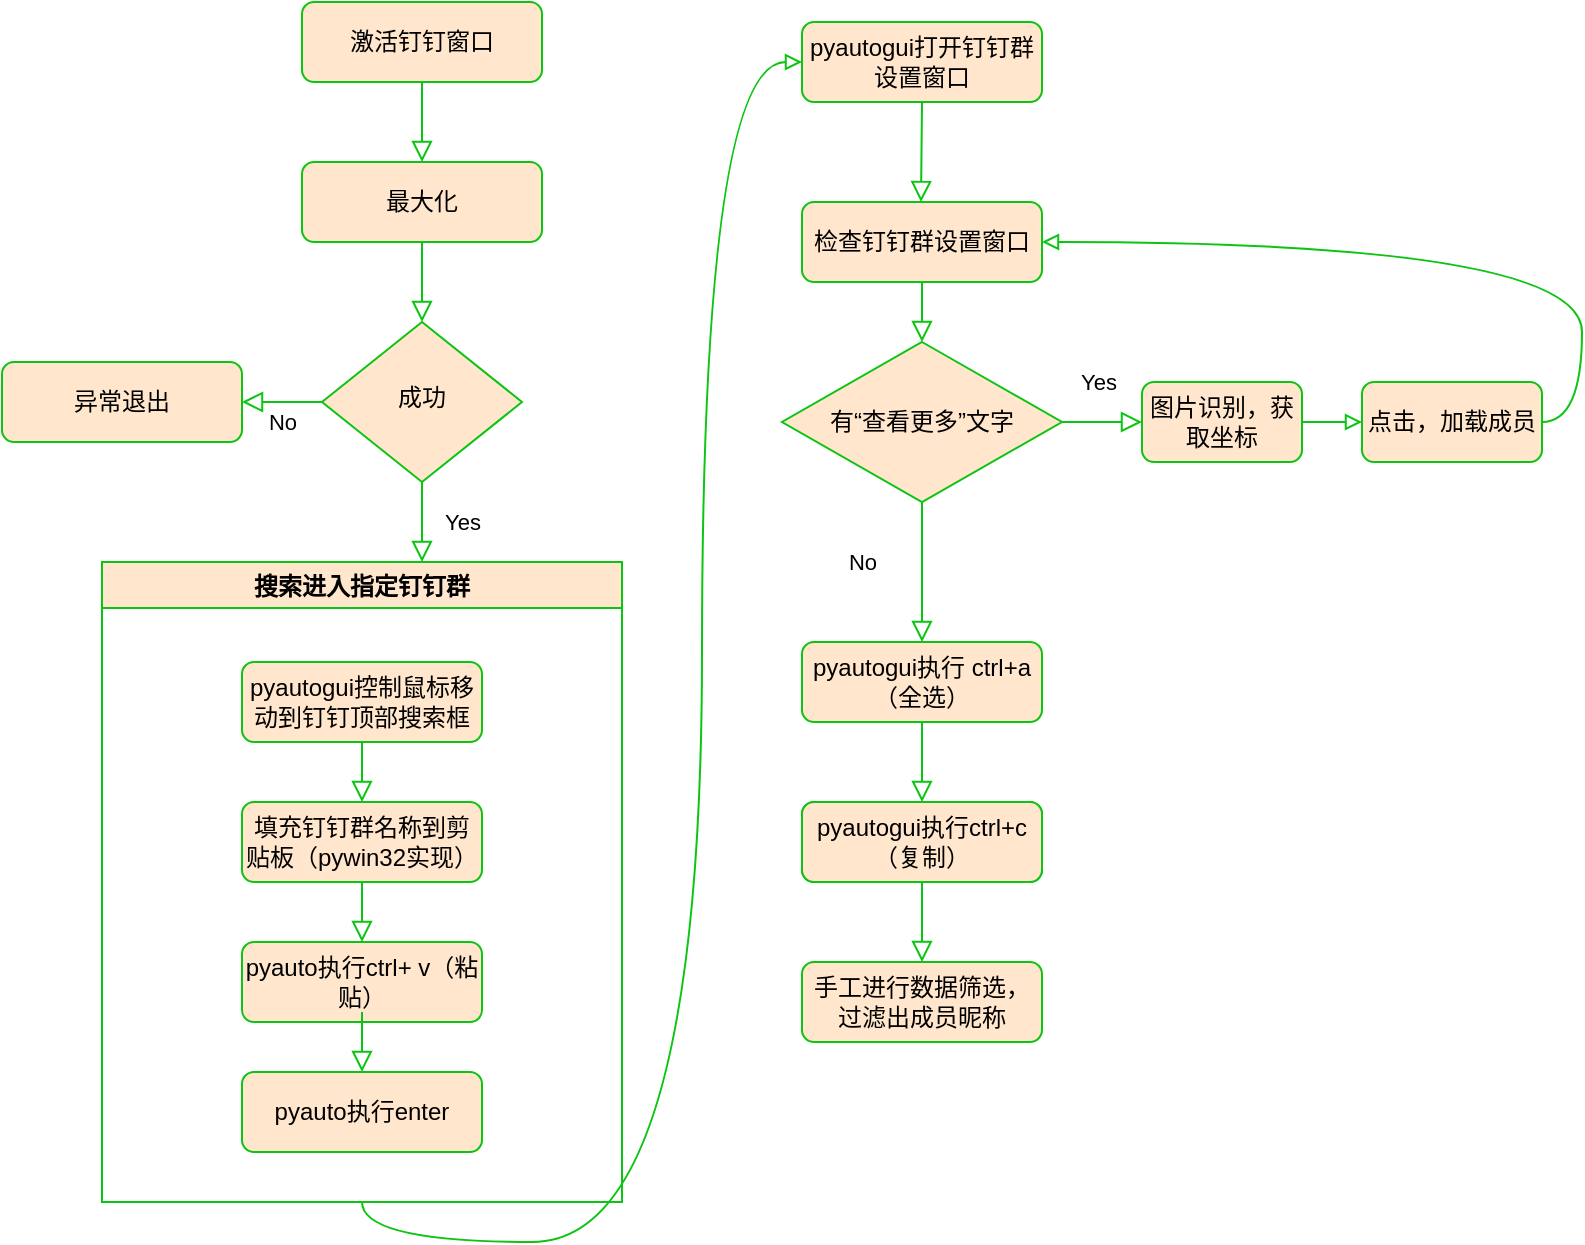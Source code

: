 <mxfile version="20.3.0" type="device"><diagram id="C5RBs43oDa-KdzZeNtuy" name="Page-1"><mxGraphModel dx="1038" dy="649" grid="1" gridSize="10" guides="1" tooltips="1" connect="1" arrows="1" fold="1" page="0" pageScale="1" pageWidth="827" pageHeight="1169" math="0" shadow="0"><root><mxCell id="WIyWlLk6GJQsqaUBKTNV-0"/><mxCell id="WIyWlLk6GJQsqaUBKTNV-1" parent="WIyWlLk6GJQsqaUBKTNV-0"/><mxCell id="WIyWlLk6GJQsqaUBKTNV-2" value="" style="rounded=0;html=1;jettySize=auto;orthogonalLoop=1;fontSize=11;endArrow=block;endFill=0;endSize=8;strokeWidth=1;shadow=0;labelBackgroundColor=none;edgeStyle=orthogonalEdgeStyle;fillColor=#ffe6cc;strokeColor=#0CC412;curved=1;" parent="WIyWlLk6GJQsqaUBKTNV-1" source="WIyWlLk6GJQsqaUBKTNV-3" target="WIyWlLk6GJQsqaUBKTNV-6" edge="1"><mxGeometry relative="1" as="geometry"/></mxCell><mxCell id="j9AFv2msmY5lPIu4VhPT-46" style="edgeStyle=orthogonalEdgeStyle;rounded=0;orthogonalLoop=1;jettySize=auto;html=1;entryX=1;entryY=0.5;entryDx=0;entryDy=0;fillColor=#ffe6cc;strokeColor=#0CC412;endArrow=block;endFill=0;curved=1;" parent="WIyWlLk6GJQsqaUBKTNV-1" source="j9AFv2msmY5lPIu4VhPT-49" target="j9AFv2msmY5lPIu4VhPT-31" edge="1"><mxGeometry relative="1" as="geometry"><mxPoint x="730" y="122" as="targetPoint"/><mxPoint x="840" y="192" as="sourcePoint"/><Array as="points"><mxPoint x="800" y="222"/><mxPoint x="800" y="132"/></Array></mxGeometry></mxCell><mxCell id="WIyWlLk6GJQsqaUBKTNV-3" value="最大化" style="rounded=1;whiteSpace=wrap;html=1;fontSize=12;glass=0;strokeWidth=1;shadow=0;fillColor=#ffe6cc;strokeColor=#0CC412;" parent="WIyWlLk6GJQsqaUBKTNV-1" vertex="1"><mxGeometry x="160" y="92" width="120" height="40" as="geometry"/></mxCell><mxCell id="WIyWlLk6GJQsqaUBKTNV-4" value="Yes" style="rounded=0;html=1;jettySize=auto;orthogonalLoop=1;fontSize=11;endArrow=block;endFill=0;endSize=8;strokeWidth=1;shadow=0;labelBackgroundColor=none;edgeStyle=orthogonalEdgeStyle;fillColor=#ffe6cc;strokeColor=#0CC412;curved=1;" parent="WIyWlLk6GJQsqaUBKTNV-1" source="WIyWlLk6GJQsqaUBKTNV-6" edge="1"><mxGeometry y="20" relative="1" as="geometry"><mxPoint as="offset"/><mxPoint x="220" y="292" as="targetPoint"/></mxGeometry></mxCell><mxCell id="WIyWlLk6GJQsqaUBKTNV-5" value="No" style="edgeStyle=orthogonalEdgeStyle;rounded=0;html=1;jettySize=auto;orthogonalLoop=1;fontSize=11;endArrow=block;endFill=0;endSize=8;strokeWidth=1;shadow=0;labelBackgroundColor=none;fillColor=#ffe6cc;strokeColor=#0CC412;curved=1;" parent="WIyWlLk6GJQsqaUBKTNV-1" source="WIyWlLk6GJQsqaUBKTNV-6" target="WIyWlLk6GJQsqaUBKTNV-7" edge="1"><mxGeometry y="10" relative="1" as="geometry"><mxPoint as="offset"/></mxGeometry></mxCell><mxCell id="WIyWlLk6GJQsqaUBKTNV-6" value="成功" style="rhombus;whiteSpace=wrap;html=1;shadow=0;fontFamily=Helvetica;fontSize=12;align=center;strokeWidth=1;spacing=6;spacingTop=-4;fillColor=#ffe6cc;strokeColor=#0CC412;" parent="WIyWlLk6GJQsqaUBKTNV-1" vertex="1"><mxGeometry x="170" y="172" width="100" height="80" as="geometry"/></mxCell><mxCell id="WIyWlLk6GJQsqaUBKTNV-7" value="异常退出" style="rounded=1;whiteSpace=wrap;html=1;fontSize=12;glass=0;strokeWidth=1;shadow=0;fillColor=#ffe6cc;strokeColor=#0CC412;" parent="WIyWlLk6GJQsqaUBKTNV-1" vertex="1"><mxGeometry x="10" y="192" width="120" height="40" as="geometry"/></mxCell><mxCell id="j9AFv2msmY5lPIu4VhPT-0" value="激活钉钉窗口" style="rounded=1;whiteSpace=wrap;html=1;fontSize=12;glass=0;strokeWidth=1;shadow=0;fillColor=#ffe6cc;strokeColor=#0CC412;" parent="WIyWlLk6GJQsqaUBKTNV-1" vertex="1"><mxGeometry x="160" y="12" width="120" height="40" as="geometry"/></mxCell><mxCell id="j9AFv2msmY5lPIu4VhPT-5" value="" style="rounded=0;html=1;jettySize=auto;orthogonalLoop=1;fontSize=11;endArrow=block;endFill=0;endSize=8;strokeWidth=1;shadow=0;labelBackgroundColor=none;edgeStyle=orthogonalEdgeStyle;exitX=0.5;exitY=1;exitDx=0;exitDy=0;entryX=0.5;entryY=0;entryDx=0;entryDy=0;fillColor=#ffe6cc;strokeColor=#0CC412;curved=1;" parent="WIyWlLk6GJQsqaUBKTNV-1" source="j9AFv2msmY5lPIu4VhPT-0" target="WIyWlLk6GJQsqaUBKTNV-3" edge="1"><mxGeometry relative="1" as="geometry"><mxPoint x="210" y="62" as="sourcePoint"/><mxPoint x="330" y="32" as="targetPoint"/></mxGeometry></mxCell><mxCell id="j9AFv2msmY5lPIu4VhPT-26" style="edgeStyle=orthogonalEdgeStyle;rounded=0;orthogonalLoop=1;jettySize=auto;html=1;exitX=0.5;exitY=1;exitDx=0;exitDy=0;entryX=0;entryY=0.5;entryDx=0;entryDy=0;fillColor=#ffe6cc;strokeColor=#0CC412;endArrow=block;endFill=0;curved=1;" parent="WIyWlLk6GJQsqaUBKTNV-1" source="j9AFv2msmY5lPIu4VhPT-7" target="j9AFv2msmY5lPIu4VhPT-29" edge="1"><mxGeometry relative="1" as="geometry"><mxPoint x="420" y="42" as="targetPoint"/><Array as="points"><mxPoint x="190" y="632"/><mxPoint x="360" y="632"/><mxPoint x="360" y="42"/></Array></mxGeometry></mxCell><mxCell id="j9AFv2msmY5lPIu4VhPT-7" value="搜索进入指定钉钉群" style="swimlane;fillColor=#ffe6cc;strokeColor=#0CC412;" parent="WIyWlLk6GJQsqaUBKTNV-1" vertex="1"><mxGeometry x="60" y="292" width="260" height="320" as="geometry"/></mxCell><mxCell id="WIyWlLk6GJQsqaUBKTNV-11" value="pyautogui控制鼠标移动到钉钉顶部搜索框" style="rounded=1;whiteSpace=wrap;html=1;fontSize=12;glass=0;strokeWidth=1;shadow=0;fillColor=#ffe6cc;strokeColor=#0CC412;" parent="j9AFv2msmY5lPIu4VhPT-7" vertex="1"><mxGeometry x="70" y="50" width="120" height="40" as="geometry"/></mxCell><mxCell id="j9AFv2msmY5lPIu4VhPT-9" value="填充钉钉群名称到剪贴板（pywin32实现）" style="rounded=1;whiteSpace=wrap;html=1;fillColor=#ffe6cc;strokeColor=#0CC412;" parent="j9AFv2msmY5lPIu4VhPT-7" vertex="1"><mxGeometry x="70" y="120" width="120" height="40" as="geometry"/></mxCell><mxCell id="j9AFv2msmY5lPIu4VhPT-12" value="" style="rounded=0;html=1;jettySize=auto;orthogonalLoop=1;fontSize=11;endArrow=block;endFill=0;endSize=8;strokeWidth=1;shadow=0;labelBackgroundColor=none;edgeStyle=orthogonalEdgeStyle;exitX=0.5;exitY=1;exitDx=0;exitDy=0;entryX=0.5;entryY=0;entryDx=0;entryDy=0;fillColor=#ffe6cc;strokeColor=#0CC412;curved=1;" parent="j9AFv2msmY5lPIu4VhPT-7" source="WIyWlLk6GJQsqaUBKTNV-11" target="j9AFv2msmY5lPIu4VhPT-9" edge="1"><mxGeometry relative="1" as="geometry"><mxPoint x="130" y="-150" as="sourcePoint"/><mxPoint x="130" y="-110" as="targetPoint"/></mxGeometry></mxCell><mxCell id="j9AFv2msmY5lPIu4VhPT-17" value="pyauto执行ctrl+ v（粘贴）" style="rounded=1;whiteSpace=wrap;html=1;fillColor=#ffe6cc;strokeColor=#0CC412;" parent="j9AFv2msmY5lPIu4VhPT-7" vertex="1"><mxGeometry x="70" y="190" width="120" height="40" as="geometry"/></mxCell><mxCell id="j9AFv2msmY5lPIu4VhPT-18" value="" style="rounded=0;html=1;jettySize=auto;orthogonalLoop=1;fontSize=11;endArrow=block;endFill=0;endSize=8;strokeWidth=1;shadow=0;labelBackgroundColor=none;edgeStyle=orthogonalEdgeStyle;exitX=0.5;exitY=1;exitDx=0;exitDy=0;entryX=0.5;entryY=0;entryDx=0;entryDy=0;fillColor=#ffe6cc;strokeColor=#0CC412;curved=1;" parent="j9AFv2msmY5lPIu4VhPT-7" target="j9AFv2msmY5lPIu4VhPT-17" edge="1"><mxGeometry relative="1" as="geometry"><mxPoint x="130" y="160" as="sourcePoint"/><mxPoint y="-330" as="targetPoint"/></mxGeometry></mxCell><mxCell id="j9AFv2msmY5lPIu4VhPT-22" value="pyauto执行enter" style="rounded=1;whiteSpace=wrap;html=1;fillColor=#ffe6cc;strokeColor=#0CC412;" parent="j9AFv2msmY5lPIu4VhPT-7" vertex="1"><mxGeometry x="70" y="255" width="120" height="40" as="geometry"/></mxCell><mxCell id="j9AFv2msmY5lPIu4VhPT-23" value="" style="rounded=0;html=1;jettySize=auto;orthogonalLoop=1;fontSize=11;endArrow=block;endFill=0;endSize=8;strokeWidth=1;shadow=0;labelBackgroundColor=none;edgeStyle=orthogonalEdgeStyle;exitX=0.5;exitY=1;exitDx=0;exitDy=0;entryX=0.5;entryY=0;entryDx=0;entryDy=0;fillColor=#ffe6cc;strokeColor=#0CC412;curved=1;" parent="j9AFv2msmY5lPIu4VhPT-7" target="j9AFv2msmY5lPIu4VhPT-22" edge="1"><mxGeometry relative="1" as="geometry"><mxPoint x="130" y="225" as="sourcePoint"/><mxPoint x="-130" y="-555" as="targetPoint"/></mxGeometry></mxCell><mxCell id="j9AFv2msmY5lPIu4VhPT-29" value="pyautogui打开钉钉群设置窗口" style="rounded=1;whiteSpace=wrap;html=1;fontSize=12;glass=0;strokeWidth=1;shadow=0;fillColor=#ffe6cc;strokeColor=#0CC412;" parent="WIyWlLk6GJQsqaUBKTNV-1" vertex="1"><mxGeometry x="410" y="22" width="120" height="40" as="geometry"/></mxCell><mxCell id="j9AFv2msmY5lPIu4VhPT-31" value="检查钉钉群设置窗口" style="rounded=1;whiteSpace=wrap;html=1;fontSize=12;glass=0;strokeWidth=1;shadow=0;fillColor=#ffe6cc;strokeColor=#0CC412;" parent="WIyWlLk6GJQsqaUBKTNV-1" vertex="1"><mxGeometry x="410" y="112" width="120" height="40" as="geometry"/></mxCell><mxCell id="j9AFv2msmY5lPIu4VhPT-35" value="有“查看更多”文字" style="rhombus;whiteSpace=wrap;html=1;fillColor=#ffe6cc;strokeColor=#0CC412;" parent="WIyWlLk6GJQsqaUBKTNV-1" vertex="1"><mxGeometry x="400" y="182" width="140" height="80" as="geometry"/></mxCell><mxCell id="j9AFv2msmY5lPIu4VhPT-36" value="Yes" style="rounded=0;html=1;jettySize=auto;orthogonalLoop=1;fontSize=11;endArrow=block;endFill=0;endSize=8;strokeWidth=1;shadow=0;labelBackgroundColor=none;edgeStyle=orthogonalEdgeStyle;entryX=0;entryY=0.5;entryDx=0;entryDy=0;exitX=1;exitY=0.5;exitDx=0;exitDy=0;fillColor=#ffe6cc;strokeColor=#0CC412;curved=1;" parent="WIyWlLk6GJQsqaUBKTNV-1" source="j9AFv2msmY5lPIu4VhPT-35" target="j9AFv2msmY5lPIu4VhPT-42" edge="1"><mxGeometry x="-0.111" y="20" relative="1" as="geometry"><mxPoint as="offset"/><mxPoint x="530" y="222" as="sourcePoint"/><mxPoint x="420" y="332" as="targetPoint"/></mxGeometry></mxCell><mxCell id="j9AFv2msmY5lPIu4VhPT-50" value="" style="edgeStyle=orthogonalEdgeStyle;rounded=0;orthogonalLoop=1;jettySize=auto;html=1;fillColor=#ffe6cc;strokeColor=#0CC412;endArrow=block;endFill=0;curved=1;" parent="WIyWlLk6GJQsqaUBKTNV-1" source="j9AFv2msmY5lPIu4VhPT-42" target="j9AFv2msmY5lPIu4VhPT-49" edge="1"><mxGeometry relative="1" as="geometry"/></mxCell><mxCell id="j9AFv2msmY5lPIu4VhPT-42" value="图片识别，获取坐标" style="rounded=1;whiteSpace=wrap;html=1;fontSize=12;glass=0;strokeWidth=1;shadow=0;fillColor=#ffe6cc;strokeColor=#0CC412;" parent="WIyWlLk6GJQsqaUBKTNV-1" vertex="1"><mxGeometry x="580" y="202" width="80" height="40" as="geometry"/></mxCell><mxCell id="j9AFv2msmY5lPIu4VhPT-44" value="No" style="edgeStyle=orthogonalEdgeStyle;rounded=0;html=1;jettySize=auto;orthogonalLoop=1;fontSize=11;endArrow=block;endFill=0;endSize=8;strokeWidth=1;shadow=0;labelBackgroundColor=none;exitX=0.5;exitY=1;exitDx=0;exitDy=0;fillColor=#ffe6cc;strokeColor=#0CC412;curved=1;" parent="WIyWlLk6GJQsqaUBKTNV-1" source="j9AFv2msmY5lPIu4VhPT-35" edge="1"><mxGeometry x="-0.143" y="-30" relative="1" as="geometry"><mxPoint as="offset"/><mxPoint x="370" y="332" as="sourcePoint"/><mxPoint x="470" y="332" as="targetPoint"/><Array as="points"><mxPoint x="470" y="282"/><mxPoint x="470" y="282"/></Array></mxGeometry></mxCell><mxCell id="j9AFv2msmY5lPIu4VhPT-49" value="点击，加载成员" style="rounded=1;whiteSpace=wrap;html=1;fontSize=12;glass=0;strokeWidth=1;shadow=0;fillColor=#ffe6cc;strokeColor=#0CC412;" parent="WIyWlLk6GJQsqaUBKTNV-1" vertex="1"><mxGeometry x="690" y="202" width="90" height="40" as="geometry"/></mxCell><mxCell id="j9AFv2msmY5lPIu4VhPT-52" value="pyautogui执行 ctrl+a（全选）" style="rounded=1;whiteSpace=wrap;html=1;fontSize=12;glass=0;strokeWidth=1;shadow=0;fillColor=#ffe6cc;strokeColor=#0CC412;" parent="WIyWlLk6GJQsqaUBKTNV-1" vertex="1"><mxGeometry x="410" y="332" width="120" height="40" as="geometry"/></mxCell><mxCell id="j9AFv2msmY5lPIu4VhPT-53" value="pyautogui执行ctrl+c（复制）" style="rounded=1;whiteSpace=wrap;html=1;fontSize=12;glass=0;strokeWidth=1;shadow=0;fillColor=#ffe6cc;strokeColor=#0CC412;" parent="WIyWlLk6GJQsqaUBKTNV-1" vertex="1"><mxGeometry x="410" y="412" width="120" height="40" as="geometry"/></mxCell><mxCell id="j9AFv2msmY5lPIu4VhPT-55" value="" style="rounded=0;html=1;jettySize=auto;orthogonalLoop=1;fontSize=11;endArrow=block;endFill=0;endSize=8;strokeWidth=1;shadow=0;labelBackgroundColor=none;edgeStyle=orthogonalEdgeStyle;exitX=0.5;exitY=1;exitDx=0;exitDy=0;entryX=0.5;entryY=0;entryDx=0;entryDy=0;fillColor=#ffe6cc;strokeColor=#0CC412;curved=1;" parent="WIyWlLk6GJQsqaUBKTNV-1" source="j9AFv2msmY5lPIu4VhPT-52" target="j9AFv2msmY5lPIu4VhPT-53" edge="1"><mxGeometry relative="1" as="geometry"><mxPoint x="230" y="142" as="sourcePoint"/><mxPoint x="230" y="182" as="targetPoint"/></mxGeometry></mxCell><mxCell id="j9AFv2msmY5lPIu4VhPT-58" value="pyautogui执行ctrl+c（复制）" style="rounded=1;whiteSpace=wrap;html=1;fontSize=12;glass=0;strokeWidth=1;shadow=0;fillColor=#ffe6cc;strokeColor=#0CC412;" parent="WIyWlLk6GJQsqaUBKTNV-1" vertex="1"><mxGeometry x="410" y="412" width="120" height="40" as="geometry"/></mxCell><mxCell id="j9AFv2msmY5lPIu4VhPT-59" value="手工进行数据筛选，过滤出成员昵称" style="rounded=1;whiteSpace=wrap;html=1;fontSize=12;glass=0;strokeWidth=1;shadow=0;fillColor=#ffe6cc;strokeColor=#0CC412;" parent="WIyWlLk6GJQsqaUBKTNV-1" vertex="1"><mxGeometry x="410" y="492" width="120" height="40" as="geometry"/></mxCell><mxCell id="j9AFv2msmY5lPIu4VhPT-60" value="" style="rounded=0;html=1;jettySize=auto;orthogonalLoop=1;fontSize=11;endArrow=block;endFill=0;endSize=8;strokeWidth=1;shadow=0;labelBackgroundColor=none;edgeStyle=orthogonalEdgeStyle;exitX=0.5;exitY=1;exitDx=0;exitDy=0;entryX=0.5;entryY=0;entryDx=0;entryDy=0;fillColor=#ffe6cc;strokeColor=#0CC412;curved=1;" parent="WIyWlLk6GJQsqaUBKTNV-1" source="j9AFv2msmY5lPIu4VhPT-58" target="j9AFv2msmY5lPIu4VhPT-59" edge="1"><mxGeometry relative="1" as="geometry"><mxPoint x="480" y="382" as="sourcePoint"/><mxPoint x="480" y="422" as="targetPoint"/></mxGeometry></mxCell><mxCell id="j9AFv2msmY5lPIu4VhPT-65" value="" style="rounded=0;html=1;jettySize=auto;orthogonalLoop=1;fontSize=11;endArrow=block;endFill=0;endSize=8;strokeWidth=1;shadow=0;labelBackgroundColor=none;edgeStyle=orthogonalEdgeStyle;exitX=0.5;exitY=1;exitDx=0;exitDy=0;fillColor=#ffe6cc;strokeColor=#0CC412;curved=1;" parent="WIyWlLk6GJQsqaUBKTNV-1" source="j9AFv2msmY5lPIu4VhPT-31" edge="1"><mxGeometry relative="1" as="geometry"><mxPoint x="480" y="462" as="sourcePoint"/><mxPoint x="470" y="182" as="targetPoint"/></mxGeometry></mxCell><mxCell id="j9AFv2msmY5lPIu4VhPT-66" value="" style="rounded=0;html=1;jettySize=auto;orthogonalLoop=1;fontSize=11;endArrow=block;endFill=0;endSize=8;strokeWidth=1;shadow=0;labelBackgroundColor=none;edgeStyle=orthogonalEdgeStyle;exitX=0.5;exitY=1;exitDx=0;exitDy=0;fillColor=#ffe6cc;strokeColor=#0CC412;curved=1;" parent="WIyWlLk6GJQsqaUBKTNV-1" source="j9AFv2msmY5lPIu4VhPT-29" edge="1"><mxGeometry relative="1" as="geometry"><mxPoint x="469.5" y="82" as="sourcePoint"/><mxPoint x="469.5" y="112" as="targetPoint"/></mxGeometry></mxCell></root></mxGraphModel></diagram></mxfile>